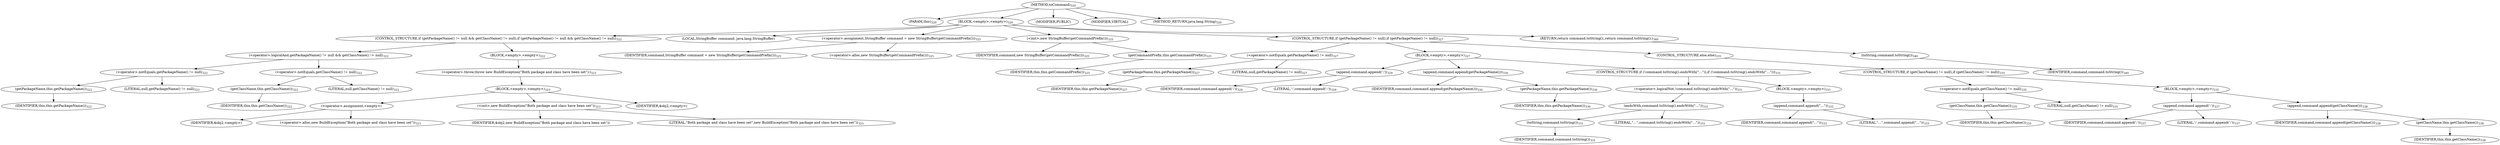 digraph "toCommand" {  
"487" [label = <(METHOD,toCommand)<SUB>320</SUB>> ]
"35" [label = <(PARAM,this)<SUB>320</SUB>> ]
"488" [label = <(BLOCK,&lt;empty&gt;,&lt;empty&gt;)<SUB>320</SUB>> ]
"489" [label = <(CONTROL_STRUCTURE,if (getPackageName() != null &amp;&amp; getClassName() != null),if (getPackageName() != null &amp;&amp; getClassName() != null))<SUB>322</SUB>> ]
"490" [label = <(&lt;operator&gt;.logicalAnd,getPackageName() != null &amp;&amp; getClassName() != null)<SUB>322</SUB>> ]
"491" [label = <(&lt;operator&gt;.notEquals,getPackageName() != null)<SUB>322</SUB>> ]
"492" [label = <(getPackageName,this.getPackageName())<SUB>322</SUB>> ]
"34" [label = <(IDENTIFIER,this,this.getPackageName())<SUB>322</SUB>> ]
"493" [label = <(LITERAL,null,getPackageName() != null)<SUB>322</SUB>> ]
"494" [label = <(&lt;operator&gt;.notEquals,getClassName() != null)<SUB>322</SUB>> ]
"495" [label = <(getClassName,this.getClassName())<SUB>322</SUB>> ]
"36" [label = <(IDENTIFIER,this,this.getClassName())<SUB>322</SUB>> ]
"496" [label = <(LITERAL,null,getClassName() != null)<SUB>322</SUB>> ]
"497" [label = <(BLOCK,&lt;empty&gt;,&lt;empty&gt;)<SUB>322</SUB>> ]
"498" [label = <(&lt;operator&gt;.throw,throw new BuildException(&quot;Both package and class have been set&quot;);)<SUB>323</SUB>> ]
"499" [label = <(BLOCK,&lt;empty&gt;,&lt;empty&gt;)<SUB>323</SUB>> ]
"500" [label = <(&lt;operator&gt;.assignment,&lt;empty&gt;)> ]
"501" [label = <(IDENTIFIER,$obj2,&lt;empty&gt;)> ]
"502" [label = <(&lt;operator&gt;.alloc,new BuildException(&quot;Both package and class have been set&quot;))<SUB>323</SUB>> ]
"503" [label = <(&lt;init&gt;,new BuildException(&quot;Both package and class have been set&quot;))<SUB>323</SUB>> ]
"504" [label = <(IDENTIFIER,$obj2,new BuildException(&quot;Both package and class have been set&quot;))> ]
"505" [label = <(LITERAL,&quot;Both package and class have been set&quot;,new BuildException(&quot;Both package and class have been set&quot;))<SUB>323</SUB>> ]
"506" [label = <(IDENTIFIER,$obj2,&lt;empty&gt;)> ]
"39" [label = <(LOCAL,StringBuffer command: java.lang.StringBuffer)> ]
"507" [label = <(&lt;operator&gt;.assignment,StringBuffer command = new StringBuffer(getCommandPrefix()))<SUB>325</SUB>> ]
"508" [label = <(IDENTIFIER,command,StringBuffer command = new StringBuffer(getCommandPrefix()))<SUB>325</SUB>> ]
"509" [label = <(&lt;operator&gt;.alloc,new StringBuffer(getCommandPrefix()))<SUB>325</SUB>> ]
"510" [label = <(&lt;init&gt;,new StringBuffer(getCommandPrefix()))<SUB>325</SUB>> ]
"38" [label = <(IDENTIFIER,command,new StringBuffer(getCommandPrefix()))<SUB>325</SUB>> ]
"511" [label = <(getCommandPrefix,this.getCommandPrefix())<SUB>325</SUB>> ]
"37" [label = <(IDENTIFIER,this,this.getCommandPrefix())<SUB>325</SUB>> ]
"512" [label = <(CONTROL_STRUCTURE,if (getPackageName() != null),if (getPackageName() != null))<SUB>327</SUB>> ]
"513" [label = <(&lt;operator&gt;.notEquals,getPackageName() != null)<SUB>327</SUB>> ]
"514" [label = <(getPackageName,this.getPackageName())<SUB>327</SUB>> ]
"40" [label = <(IDENTIFIER,this,this.getPackageName())<SUB>327</SUB>> ]
"515" [label = <(LITERAL,null,getPackageName() != null)<SUB>327</SUB>> ]
"516" [label = <(BLOCK,&lt;empty&gt;,&lt;empty&gt;)<SUB>327</SUB>> ]
"517" [label = <(append,command.append(':'))<SUB>329</SUB>> ]
"518" [label = <(IDENTIFIER,command,command.append(':'))<SUB>329</SUB>> ]
"519" [label = <(LITERAL,':',command.append(':'))<SUB>329</SUB>> ]
"520" [label = <(append,command.append(getPackageName()))<SUB>330</SUB>> ]
"521" [label = <(IDENTIFIER,command,command.append(getPackageName()))<SUB>330</SUB>> ]
"522" [label = <(getPackageName,this.getPackageName())<SUB>330</SUB>> ]
"41" [label = <(IDENTIFIER,this,this.getPackageName())<SUB>330</SUB>> ]
"523" [label = <(CONTROL_STRUCTURE,if (!command.toString().endsWith(&quot;...&quot;)),if (!command.toString().endsWith(&quot;...&quot;)))<SUB>331</SUB>> ]
"524" [label = <(&lt;operator&gt;.logicalNot,!command.toString().endsWith(&quot;...&quot;))<SUB>331</SUB>> ]
"525" [label = <(endsWith,command.toString().endsWith(&quot;...&quot;))<SUB>331</SUB>> ]
"526" [label = <(toString,command.toString())<SUB>331</SUB>> ]
"527" [label = <(IDENTIFIER,command,command.toString())<SUB>331</SUB>> ]
"528" [label = <(LITERAL,&quot;...&quot;,command.toString().endsWith(&quot;...&quot;))<SUB>331</SUB>> ]
"529" [label = <(BLOCK,&lt;empty&gt;,&lt;empty&gt;)<SUB>331</SUB>> ]
"530" [label = <(append,command.append(&quot;...&quot;))<SUB>333</SUB>> ]
"531" [label = <(IDENTIFIER,command,command.append(&quot;...&quot;))<SUB>333</SUB>> ]
"532" [label = <(LITERAL,&quot;...&quot;,command.append(&quot;...&quot;))<SUB>333</SUB>> ]
"533" [label = <(CONTROL_STRUCTURE,else,else)<SUB>335</SUB>> ]
"534" [label = <(CONTROL_STRUCTURE,if (getClassName() != null),if (getClassName() != null))<SUB>335</SUB>> ]
"535" [label = <(&lt;operator&gt;.notEquals,getClassName() != null)<SUB>335</SUB>> ]
"536" [label = <(getClassName,this.getClassName())<SUB>335</SUB>> ]
"42" [label = <(IDENTIFIER,this,this.getClassName())<SUB>335</SUB>> ]
"537" [label = <(LITERAL,null,getClassName() != null)<SUB>335</SUB>> ]
"538" [label = <(BLOCK,&lt;empty&gt;,&lt;empty&gt;)<SUB>335</SUB>> ]
"539" [label = <(append,command.append(':'))<SUB>337</SUB>> ]
"540" [label = <(IDENTIFIER,command,command.append(':'))<SUB>337</SUB>> ]
"541" [label = <(LITERAL,':',command.append(':'))<SUB>337</SUB>> ]
"542" [label = <(append,command.append(getClassName()))<SUB>338</SUB>> ]
"543" [label = <(IDENTIFIER,command,command.append(getClassName()))<SUB>338</SUB>> ]
"544" [label = <(getClassName,this.getClassName())<SUB>338</SUB>> ]
"43" [label = <(IDENTIFIER,this,this.getClassName())<SUB>338</SUB>> ]
"545" [label = <(RETURN,return command.toString();,return command.toString();)<SUB>340</SUB>> ]
"546" [label = <(toString,command.toString())<SUB>340</SUB>> ]
"547" [label = <(IDENTIFIER,command,command.toString())<SUB>340</SUB>> ]
"548" [label = <(MODIFIER,PUBLIC)> ]
"549" [label = <(MODIFIER,VIRTUAL)> ]
"550" [label = <(METHOD_RETURN,java.lang.String)<SUB>320</SUB>> ]
  "487" -> "35" 
  "487" -> "488" 
  "487" -> "548" 
  "487" -> "549" 
  "487" -> "550" 
  "488" -> "489" 
  "488" -> "39" 
  "488" -> "507" 
  "488" -> "510" 
  "488" -> "512" 
  "488" -> "545" 
  "489" -> "490" 
  "489" -> "497" 
  "490" -> "491" 
  "490" -> "494" 
  "491" -> "492" 
  "491" -> "493" 
  "492" -> "34" 
  "494" -> "495" 
  "494" -> "496" 
  "495" -> "36" 
  "497" -> "498" 
  "498" -> "499" 
  "499" -> "500" 
  "499" -> "503" 
  "499" -> "506" 
  "500" -> "501" 
  "500" -> "502" 
  "503" -> "504" 
  "503" -> "505" 
  "507" -> "508" 
  "507" -> "509" 
  "510" -> "38" 
  "510" -> "511" 
  "511" -> "37" 
  "512" -> "513" 
  "512" -> "516" 
  "512" -> "533" 
  "513" -> "514" 
  "513" -> "515" 
  "514" -> "40" 
  "516" -> "517" 
  "516" -> "520" 
  "516" -> "523" 
  "517" -> "518" 
  "517" -> "519" 
  "520" -> "521" 
  "520" -> "522" 
  "522" -> "41" 
  "523" -> "524" 
  "523" -> "529" 
  "524" -> "525" 
  "525" -> "526" 
  "525" -> "528" 
  "526" -> "527" 
  "529" -> "530" 
  "530" -> "531" 
  "530" -> "532" 
  "533" -> "534" 
  "534" -> "535" 
  "534" -> "538" 
  "535" -> "536" 
  "535" -> "537" 
  "536" -> "42" 
  "538" -> "539" 
  "538" -> "542" 
  "539" -> "540" 
  "539" -> "541" 
  "542" -> "543" 
  "542" -> "544" 
  "544" -> "43" 
  "545" -> "546" 
  "546" -> "547" 
}
